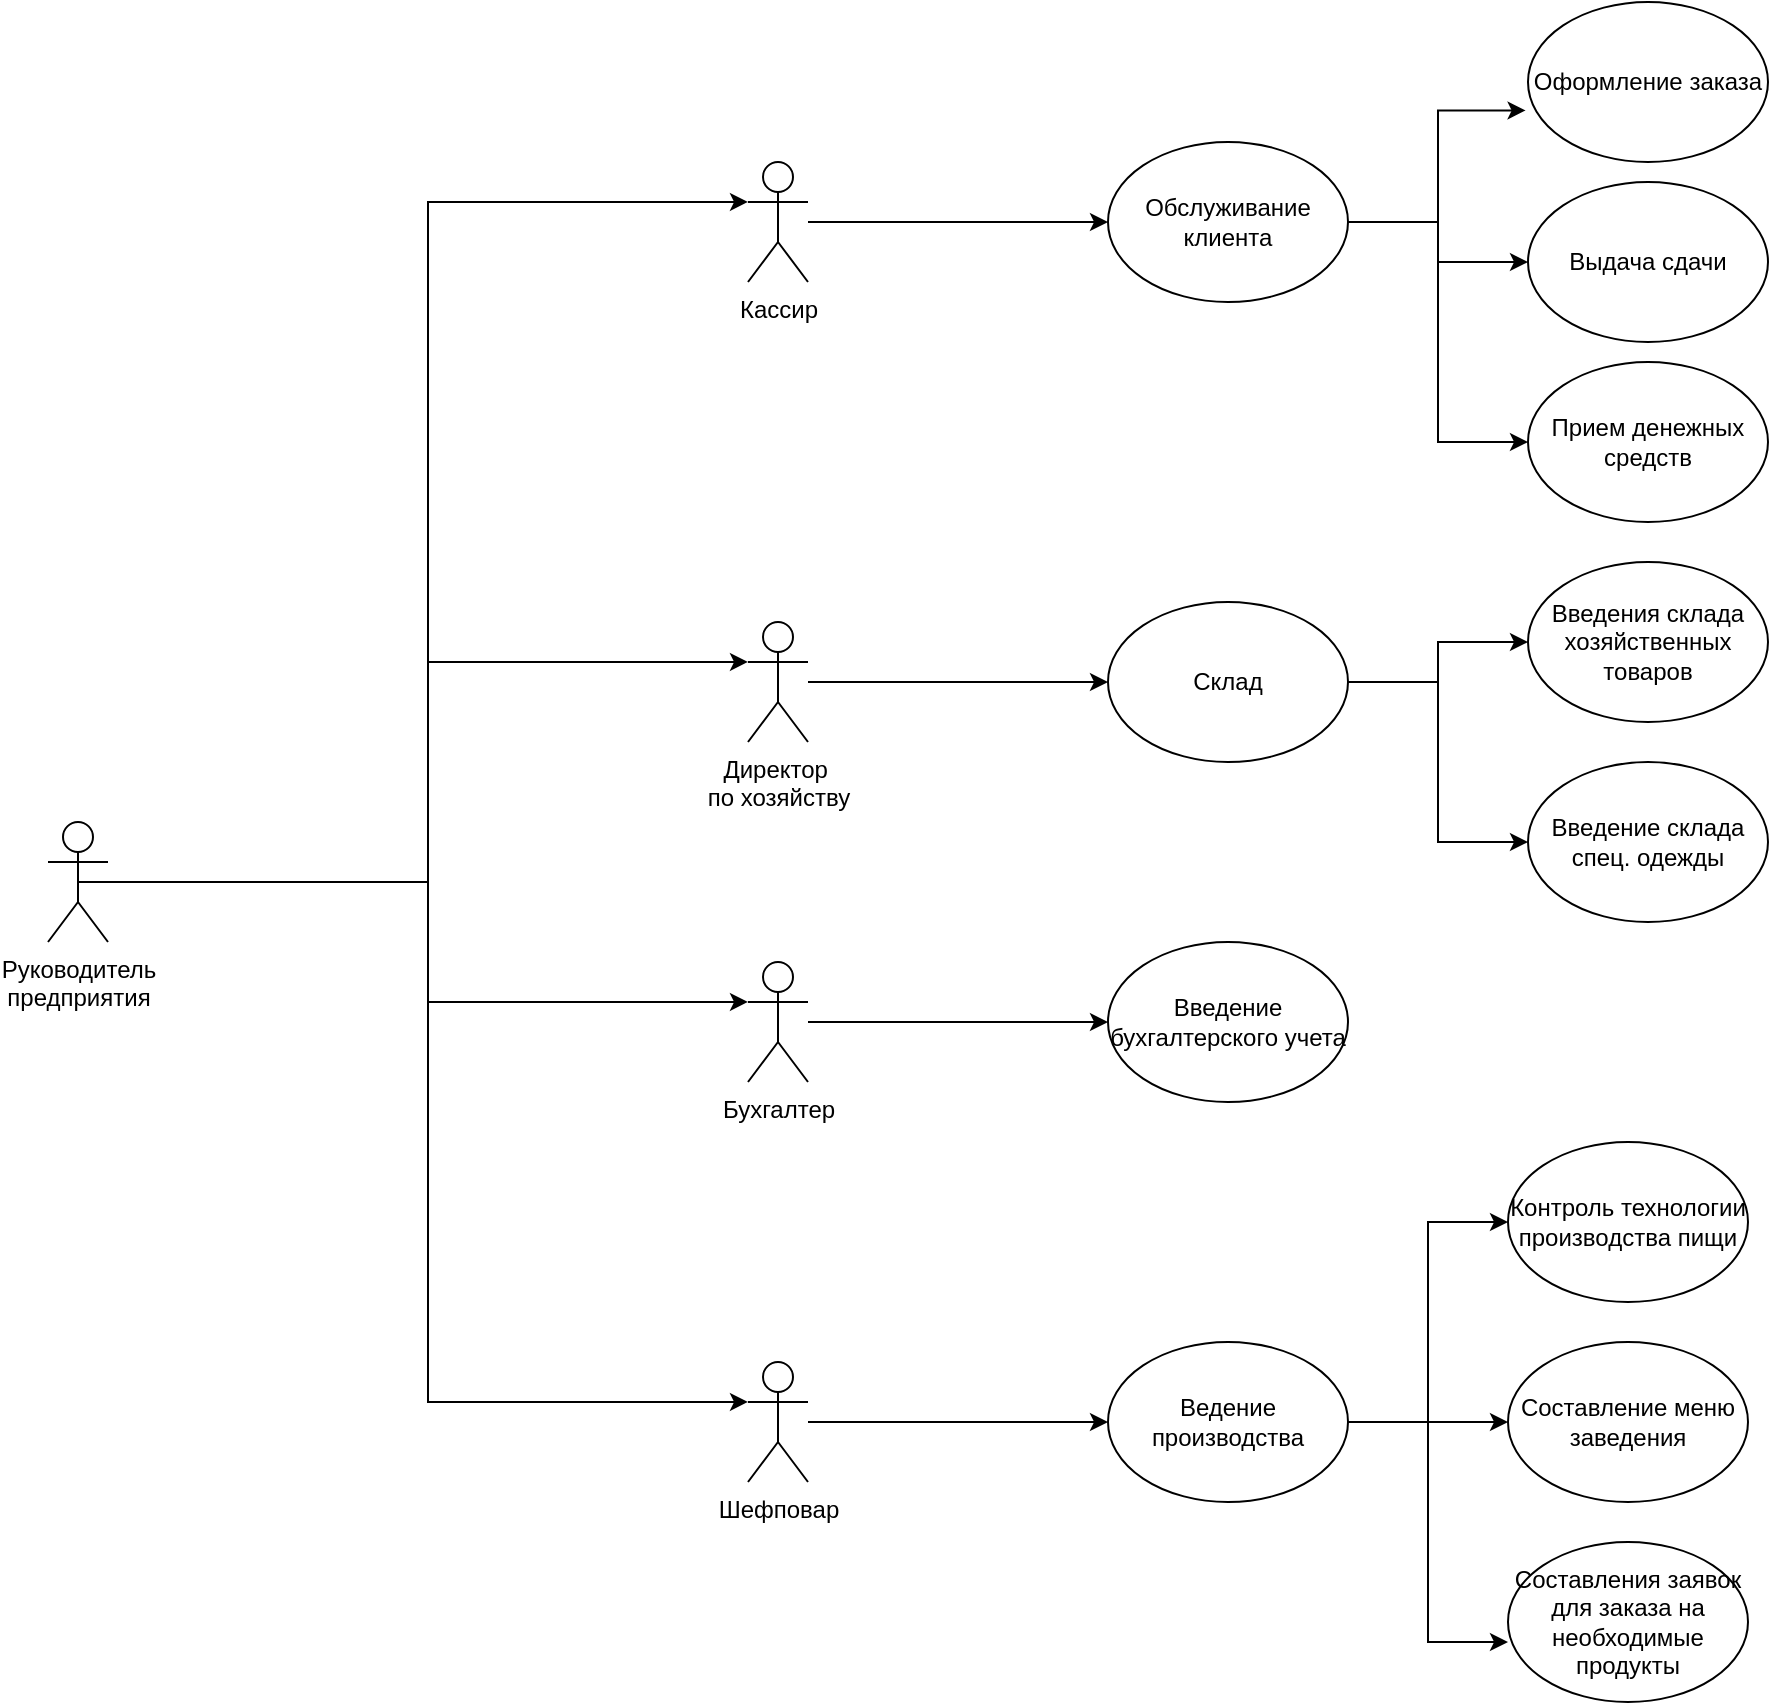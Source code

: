 <mxfile version="13.3.0" type="device"><diagram id="s2DtUt1yjahhnh9wDnRH" name="Page-1"><mxGraphModel dx="2272" dy="768" grid="1" gridSize="10" guides="1" tooltips="1" connect="1" arrows="1" fold="1" page="1" pageScale="1" pageWidth="850" pageHeight="1100" math="0" shadow="0"><root><mxCell id="0"/><mxCell id="1" parent="0"/><mxCell id="7lbMtuxhO-Ue8fCB0ScE-4" style="edgeStyle=orthogonalEdgeStyle;rounded=0;orthogonalLoop=1;jettySize=auto;html=1;entryX=-0.01;entryY=0.678;entryDx=0;entryDy=0;entryPerimeter=0;exitX=1;exitY=0.5;exitDx=0;exitDy=0;" parent="1" source="JD7nEMW8rY2GOGqvoIwo-2" target="7lbMtuxhO-Ue8fCB0ScE-1" edge="1"><mxGeometry relative="1" as="geometry"><mxPoint x="570" y="220" as="sourcePoint"/></mxGeometry></mxCell><mxCell id="7lbMtuxhO-Ue8fCB0ScE-5" style="edgeStyle=orthogonalEdgeStyle;rounded=0;orthogonalLoop=1;jettySize=auto;html=1;entryX=0;entryY=0.5;entryDx=0;entryDy=0;" parent="1" source="JD7nEMW8rY2GOGqvoIwo-2" target="7lbMtuxhO-Ue8fCB0ScE-2" edge="1"><mxGeometry relative="1" as="geometry"/></mxCell><mxCell id="7lbMtuxhO-Ue8fCB0ScE-6" style="edgeStyle=orthogonalEdgeStyle;rounded=0;orthogonalLoop=1;jettySize=auto;html=1;entryX=0;entryY=0.5;entryDx=0;entryDy=0;" parent="1" source="JD7nEMW8rY2GOGqvoIwo-2" target="7lbMtuxhO-Ue8fCB0ScE-3" edge="1"><mxGeometry relative="1" as="geometry"/></mxCell><mxCell id="JD7nEMW8rY2GOGqvoIwo-2" value="Обслуживание клиента" style="ellipse;whiteSpace=wrap;html=1;" parent="1" vertex="1"><mxGeometry x="390" y="130" width="120" height="80" as="geometry"/></mxCell><mxCell id="JD7nEMW8rY2GOGqvoIwo-5" value="Кассир" style="shape=umlActor;verticalLabelPosition=bottom;labelBackgroundColor=#ffffff;verticalAlign=top;html=1;outlineConnect=0;fillOpacity=100;" parent="1" vertex="1"><mxGeometry x="210" y="140" width="30" height="60" as="geometry"/></mxCell><mxCell id="JD7nEMW8rY2GOGqvoIwo-14" value="" style="endArrow=classic;html=1;" parent="1" source="JD7nEMW8rY2GOGqvoIwo-5" target="JD7nEMW8rY2GOGqvoIwo-2" edge="1"><mxGeometry width="50" height="50" relative="1" as="geometry"><mxPoint x="240" y="180" as="sourcePoint"/><mxPoint x="270" y="150" as="targetPoint"/></mxGeometry></mxCell><mxCell id="JD7nEMW8rY2GOGqvoIwo-20" style="edgeStyle=orthogonalEdgeStyle;rounded=0;orthogonalLoop=1;jettySize=auto;html=1;" parent="1" source="JD7nEMW8rY2GOGqvoIwo-17" target="7lbMtuxhO-Ue8fCB0ScE-7" edge="1"><mxGeometry relative="1" as="geometry"><mxPoint x="290" y="330" as="sourcePoint"/><mxPoint x="450" y="400" as="targetPoint"/></mxGeometry></mxCell><mxCell id="JD7nEMW8rY2GOGqvoIwo-17" value="Директор&amp;nbsp;&lt;br&gt;по хозяйству" style="shape=umlActor;verticalLabelPosition=bottom;labelBackgroundColor=#ffffff;verticalAlign=top;html=1;outlineConnect=0;" parent="1" vertex="1"><mxGeometry x="210" y="370" width="30" height="60" as="geometry"/></mxCell><mxCell id="7lbMtuxhO-Ue8fCB0ScE-1" value="Оформление заказа" style="ellipse;whiteSpace=wrap;html=1;" parent="1" vertex="1"><mxGeometry x="600" y="60" width="120" height="80" as="geometry"/></mxCell><mxCell id="7lbMtuxhO-Ue8fCB0ScE-2" value="Выдача сдачи" style="ellipse;whiteSpace=wrap;html=1;" parent="1" vertex="1"><mxGeometry x="600" y="150" width="120" height="80" as="geometry"/></mxCell><mxCell id="7lbMtuxhO-Ue8fCB0ScE-3" value="Прием денежных средств" style="ellipse;whiteSpace=wrap;html=1;" parent="1" vertex="1"><mxGeometry x="600" y="240" width="120" height="80" as="geometry"/></mxCell><mxCell id="7lbMtuxhO-Ue8fCB0ScE-11" style="edgeStyle=orthogonalEdgeStyle;rounded=0;orthogonalLoop=1;jettySize=auto;html=1;entryX=0;entryY=0.5;entryDx=0;entryDy=0;" parent="1" source="7lbMtuxhO-Ue8fCB0ScE-7" target="7lbMtuxhO-Ue8fCB0ScE-8" edge="1"><mxGeometry relative="1" as="geometry"/></mxCell><mxCell id="7lbMtuxhO-Ue8fCB0ScE-13" style="edgeStyle=orthogonalEdgeStyle;rounded=0;orthogonalLoop=1;jettySize=auto;html=1;" parent="1" source="7lbMtuxhO-Ue8fCB0ScE-7" target="7lbMtuxhO-Ue8fCB0ScE-9" edge="1"><mxGeometry relative="1" as="geometry"/></mxCell><mxCell id="7lbMtuxhO-Ue8fCB0ScE-7" value="Склад" style="ellipse;whiteSpace=wrap;html=1;" parent="1" vertex="1"><mxGeometry x="390" y="360" width="120" height="80" as="geometry"/></mxCell><mxCell id="7lbMtuxhO-Ue8fCB0ScE-8" value="Введения склада хозяйственных товаров" style="ellipse;whiteSpace=wrap;html=1;" parent="1" vertex="1"><mxGeometry x="600" y="340" width="120" height="80" as="geometry"/></mxCell><mxCell id="7lbMtuxhO-Ue8fCB0ScE-9" value="Введение склада спец. одежды" style="ellipse;whiteSpace=wrap;html=1;" parent="1" vertex="1"><mxGeometry x="600" y="440" width="120" height="80" as="geometry"/></mxCell><mxCell id="7lbMtuxhO-Ue8fCB0ScE-17" style="edgeStyle=orthogonalEdgeStyle;rounded=0;orthogonalLoop=1;jettySize=auto;html=1;entryX=0;entryY=0.5;entryDx=0;entryDy=0;" parent="1" source="7lbMtuxhO-Ue8fCB0ScE-14" target="7lbMtuxhO-Ue8fCB0ScE-16" edge="1"><mxGeometry relative="1" as="geometry"/></mxCell><mxCell id="7lbMtuxhO-Ue8fCB0ScE-14" value="Бухгалтер" style="shape=umlActor;verticalLabelPosition=bottom;labelBackgroundColor=#ffffff;verticalAlign=top;html=1;outlineConnect=0;" parent="1" vertex="1"><mxGeometry x="210" y="540" width="30" height="60" as="geometry"/></mxCell><mxCell id="7lbMtuxhO-Ue8fCB0ScE-16" value="Введение бухгалтерского учета" style="ellipse;whiteSpace=wrap;html=1;" parent="1" vertex="1"><mxGeometry x="390" y="530" width="120" height="80" as="geometry"/></mxCell><mxCell id="7lbMtuxhO-Ue8fCB0ScE-23" style="edgeStyle=orthogonalEdgeStyle;rounded=0;orthogonalLoop=1;jettySize=auto;html=1;" parent="1" source="7lbMtuxhO-Ue8fCB0ScE-18" target="7lbMtuxhO-Ue8fCB0ScE-19" edge="1"><mxGeometry relative="1" as="geometry"/></mxCell><mxCell id="7lbMtuxhO-Ue8fCB0ScE-18" value="Шефповар" style="shape=umlActor;verticalLabelPosition=bottom;labelBackgroundColor=#ffffff;verticalAlign=top;html=1;outlineConnect=0;" parent="1" vertex="1"><mxGeometry x="210" y="740" width="30" height="60" as="geometry"/></mxCell><mxCell id="7lbMtuxhO-Ue8fCB0ScE-24" style="edgeStyle=orthogonalEdgeStyle;rounded=0;orthogonalLoop=1;jettySize=auto;html=1;entryX=0;entryY=0.5;entryDx=0;entryDy=0;" parent="1" source="7lbMtuxhO-Ue8fCB0ScE-19" target="7lbMtuxhO-Ue8fCB0ScE-20" edge="1"><mxGeometry relative="1" as="geometry"/></mxCell><mxCell id="7lbMtuxhO-Ue8fCB0ScE-25" style="edgeStyle=orthogonalEdgeStyle;rounded=0;orthogonalLoop=1;jettySize=auto;html=1;entryX=0;entryY=0.5;entryDx=0;entryDy=0;" parent="1" source="7lbMtuxhO-Ue8fCB0ScE-19" target="7lbMtuxhO-Ue8fCB0ScE-21" edge="1"><mxGeometry relative="1" as="geometry"/></mxCell><mxCell id="7lbMtuxhO-Ue8fCB0ScE-26" style="edgeStyle=orthogonalEdgeStyle;rounded=0;orthogonalLoop=1;jettySize=auto;html=1;entryX=0;entryY=0.625;entryDx=0;entryDy=0;entryPerimeter=0;" parent="1" source="7lbMtuxhO-Ue8fCB0ScE-19" target="7lbMtuxhO-Ue8fCB0ScE-22" edge="1"><mxGeometry relative="1" as="geometry"/></mxCell><mxCell id="7lbMtuxhO-Ue8fCB0ScE-19" value="Ведение производства" style="ellipse;whiteSpace=wrap;html=1;" parent="1" vertex="1"><mxGeometry x="390" y="730" width="120" height="80" as="geometry"/></mxCell><mxCell id="7lbMtuxhO-Ue8fCB0ScE-20" value="Контроль технологии производства пищи" style="ellipse;whiteSpace=wrap;html=1;" parent="1" vertex="1"><mxGeometry x="590" y="630" width="120" height="80" as="geometry"/></mxCell><mxCell id="7lbMtuxhO-Ue8fCB0ScE-21" value="Составление меню заведения" style="ellipse;whiteSpace=wrap;html=1;" parent="1" vertex="1"><mxGeometry x="590" y="730" width="120" height="80" as="geometry"/></mxCell><mxCell id="7lbMtuxhO-Ue8fCB0ScE-22" value="Составления заявок для заказа на необходимые продукты" style="ellipse;whiteSpace=wrap;html=1;" parent="1" vertex="1"><mxGeometry x="590" y="830" width="120" height="80" as="geometry"/></mxCell><mxCell id="fkWiy0VanTySMjGjgWL2-1" style="edgeStyle=orthogonalEdgeStyle;rounded=0;orthogonalLoop=1;jettySize=auto;html=1;entryX=0;entryY=0.333;entryDx=0;entryDy=0;entryPerimeter=0;" edge="1" parent="1" source="7lbMtuxhO-Ue8fCB0ScE-27" target="JD7nEMW8rY2GOGqvoIwo-5"><mxGeometry relative="1" as="geometry"/></mxCell><mxCell id="fkWiy0VanTySMjGjgWL2-3" style="edgeStyle=orthogonalEdgeStyle;rounded=0;orthogonalLoop=1;jettySize=auto;html=1;entryX=0;entryY=0.333;entryDx=0;entryDy=0;entryPerimeter=0;" edge="1" parent="1" source="7lbMtuxhO-Ue8fCB0ScE-27" target="JD7nEMW8rY2GOGqvoIwo-17"><mxGeometry relative="1" as="geometry"/></mxCell><mxCell id="fkWiy0VanTySMjGjgWL2-5" style="edgeStyle=orthogonalEdgeStyle;rounded=0;orthogonalLoop=1;jettySize=auto;html=1;exitX=0.5;exitY=0.5;exitDx=0;exitDy=0;exitPerimeter=0;entryX=0;entryY=0.333;entryDx=0;entryDy=0;entryPerimeter=0;" edge="1" parent="1" source="7lbMtuxhO-Ue8fCB0ScE-27" target="7lbMtuxhO-Ue8fCB0ScE-14"><mxGeometry relative="1" as="geometry"/></mxCell><mxCell id="fkWiy0VanTySMjGjgWL2-6" style="edgeStyle=orthogonalEdgeStyle;rounded=0;orthogonalLoop=1;jettySize=auto;html=1;exitX=0.5;exitY=0.5;exitDx=0;exitDy=0;exitPerimeter=0;entryX=0;entryY=0.333;entryDx=0;entryDy=0;entryPerimeter=0;" edge="1" parent="1" source="7lbMtuxhO-Ue8fCB0ScE-27" target="7lbMtuxhO-Ue8fCB0ScE-18"><mxGeometry relative="1" as="geometry"/></mxCell><mxCell id="7lbMtuxhO-Ue8fCB0ScE-27" value="Руководитель &lt;br&gt;предприятия" style="shape=umlActor;verticalLabelPosition=bottom;labelBackgroundColor=#ffffff;verticalAlign=top;html=1;outlineConnect=0;" parent="1" vertex="1"><mxGeometry x="-140" y="470" width="30" height="60" as="geometry"/></mxCell></root></mxGraphModel></diagram></mxfile>